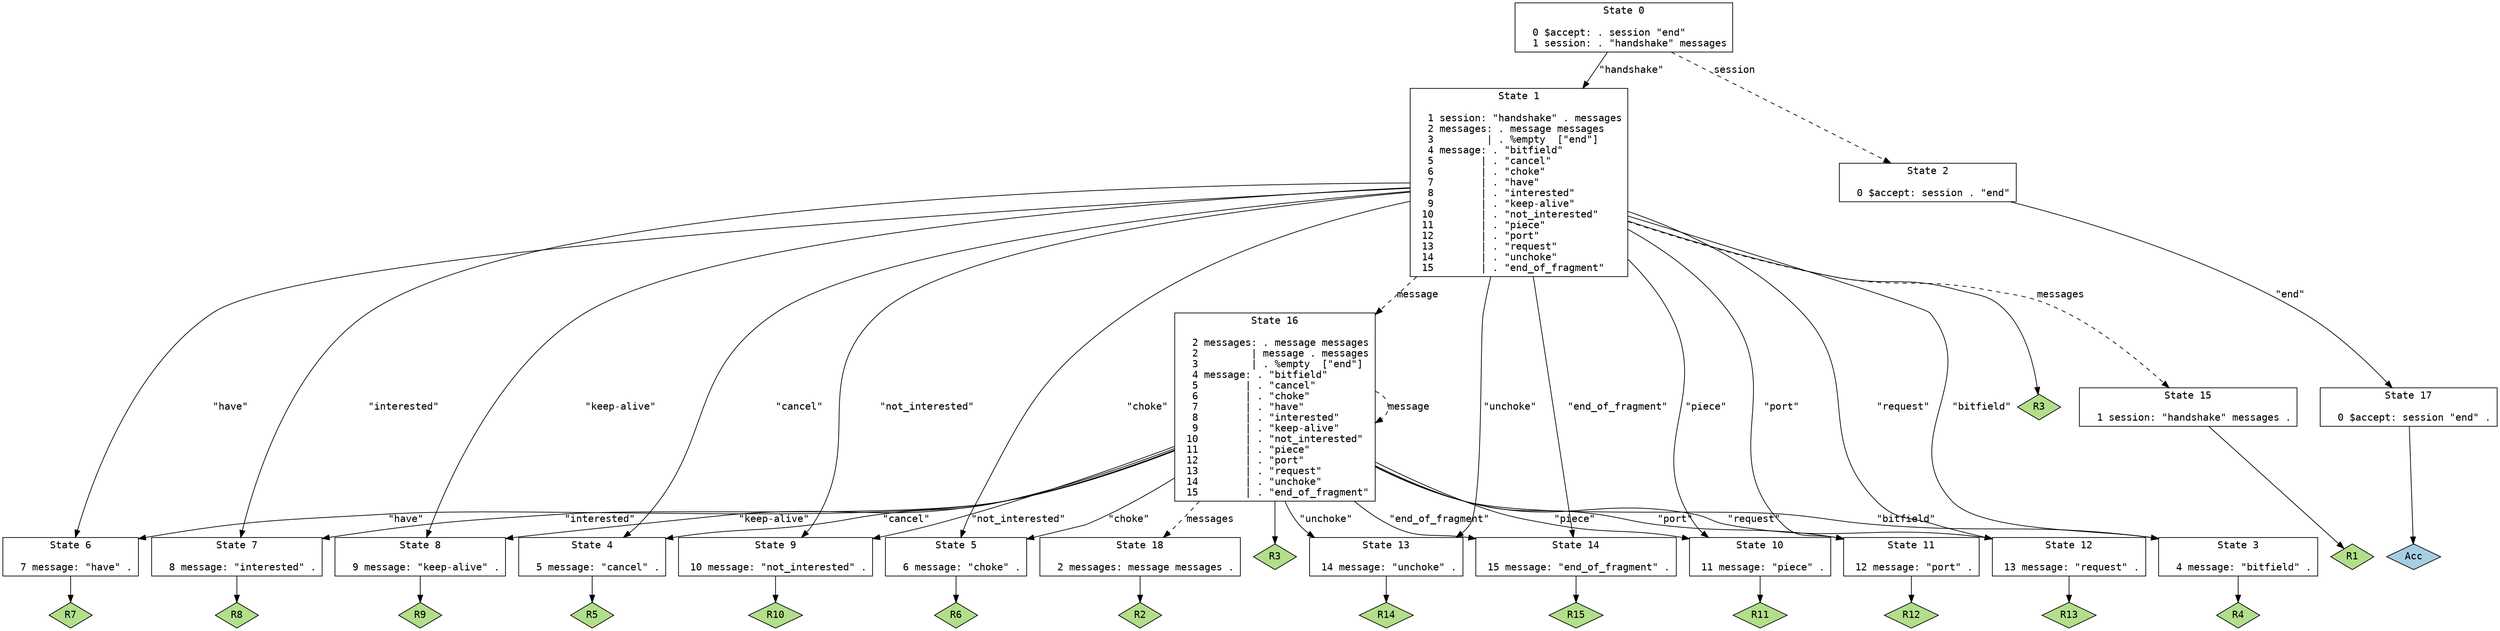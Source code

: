 // Generated by GNU Bison 3.0.2.
// Report bugs to <bug-bison@gnu.org>.
// Home page: <http://www.gnu.org/software/bison/>.

digraph "/mnt/win_d/projects/libACENetwork/src/protocol/p2p/bittorrent/scripts/parser.y"
{
  node [fontname = courier, shape = box, colorscheme = paired6]
  edge [fontname = courier]

  0 [label="State 0\n\l  0 $accept: . session \"end\"\l  1 session: . \"handshake\" messages\l"]
  0 -> 1 [style=solid label="\"handshake\""]
  0 -> 2 [style=dashed label="session"]
  1 [label="State 1\n\l  1 session: \"handshake\" . messages\l  2 messages: . message messages\l  3         | . %empty  [\"end\"]\l  4 message: . \"bitfield\"\l  5        | . \"cancel\"\l  6        | . \"choke\"\l  7        | . \"have\"\l  8        | . \"interested\"\l  9        | . \"keep-alive\"\l 10        | . \"not_interested\"\l 11        | . \"piece\"\l 12        | . \"port\"\l 13        | . \"request\"\l 14        | . \"unchoke\"\l 15        | . \"end_of_fragment\"\l"]
  1 -> 3 [style=solid label="\"bitfield\""]
  1 -> 4 [style=solid label="\"cancel\""]
  1 -> 5 [style=solid label="\"choke\""]
  1 -> 6 [style=solid label="\"have\""]
  1 -> 7 [style=solid label="\"interested\""]
  1 -> 8 [style=solid label="\"keep-alive\""]
  1 -> 9 [style=solid label="\"not_interested\""]
  1 -> 10 [style=solid label="\"piece\""]
  1 -> 11 [style=solid label="\"port\""]
  1 -> 12 [style=solid label="\"request\""]
  1 -> 13 [style=solid label="\"unchoke\""]
  1 -> 14 [style=solid label="\"end_of_fragment\""]
  1 -> 15 [style=dashed label="messages"]
  1 -> 16 [style=dashed label="message"]
  1 -> "1R3" [style=solid]
 "1R3" [label="R3", fillcolor=3, shape=diamond, style=filled]
  2 [label="State 2\n\l  0 $accept: session . \"end\"\l"]
  2 -> 17 [style=solid label="\"end\""]
  3 [label="State 3\n\l  4 message: \"bitfield\" .\l"]
  3 -> "3R4" [style=solid]
 "3R4" [label="R4", fillcolor=3, shape=diamond, style=filled]
  4 [label="State 4\n\l  5 message: \"cancel\" .\l"]
  4 -> "4R5" [style=solid]
 "4R5" [label="R5", fillcolor=3, shape=diamond, style=filled]
  5 [label="State 5\n\l  6 message: \"choke\" .\l"]
  5 -> "5R6" [style=solid]
 "5R6" [label="R6", fillcolor=3, shape=diamond, style=filled]
  6 [label="State 6\n\l  7 message: \"have\" .\l"]
  6 -> "6R7" [style=solid]
 "6R7" [label="R7", fillcolor=3, shape=diamond, style=filled]
  7 [label="State 7\n\l  8 message: \"interested\" .\l"]
  7 -> "7R8" [style=solid]
 "7R8" [label="R8", fillcolor=3, shape=diamond, style=filled]
  8 [label="State 8\n\l  9 message: \"keep-alive\" .\l"]
  8 -> "8R9" [style=solid]
 "8R9" [label="R9", fillcolor=3, shape=diamond, style=filled]
  9 [label="State 9\n\l 10 message: \"not_interested\" .\l"]
  9 -> "9R10" [style=solid]
 "9R10" [label="R10", fillcolor=3, shape=diamond, style=filled]
  10 [label="State 10\n\l 11 message: \"piece\" .\l"]
  10 -> "10R11" [style=solid]
 "10R11" [label="R11", fillcolor=3, shape=diamond, style=filled]
  11 [label="State 11\n\l 12 message: \"port\" .\l"]
  11 -> "11R12" [style=solid]
 "11R12" [label="R12", fillcolor=3, shape=diamond, style=filled]
  12 [label="State 12\n\l 13 message: \"request\" .\l"]
  12 -> "12R13" [style=solid]
 "12R13" [label="R13", fillcolor=3, shape=diamond, style=filled]
  13 [label="State 13\n\l 14 message: \"unchoke\" .\l"]
  13 -> "13R14" [style=solid]
 "13R14" [label="R14", fillcolor=3, shape=diamond, style=filled]
  14 [label="State 14\n\l 15 message: \"end_of_fragment\" .\l"]
  14 -> "14R15" [style=solid]
 "14R15" [label="R15", fillcolor=3, shape=diamond, style=filled]
  15 [label="State 15\n\l  1 session: \"handshake\" messages .\l"]
  15 -> "15R1" [style=solid]
 "15R1" [label="R1", fillcolor=3, shape=diamond, style=filled]
  16 [label="State 16\n\l  2 messages: . message messages\l  2         | message . messages\l  3         | . %empty  [\"end\"]\l  4 message: . \"bitfield\"\l  5        | . \"cancel\"\l  6        | . \"choke\"\l  7        | . \"have\"\l  8        | . \"interested\"\l  9        | . \"keep-alive\"\l 10        | . \"not_interested\"\l 11        | . \"piece\"\l 12        | . \"port\"\l 13        | . \"request\"\l 14        | . \"unchoke\"\l 15        | . \"end_of_fragment\"\l"]
  16 -> 3 [style=solid label="\"bitfield\""]
  16 -> 4 [style=solid label="\"cancel\""]
  16 -> 5 [style=solid label="\"choke\""]
  16 -> 6 [style=solid label="\"have\""]
  16 -> 7 [style=solid label="\"interested\""]
  16 -> 8 [style=solid label="\"keep-alive\""]
  16 -> 9 [style=solid label="\"not_interested\""]
  16 -> 10 [style=solid label="\"piece\""]
  16 -> 11 [style=solid label="\"port\""]
  16 -> 12 [style=solid label="\"request\""]
  16 -> 13 [style=solid label="\"unchoke\""]
  16 -> 14 [style=solid label="\"end_of_fragment\""]
  16 -> 18 [style=dashed label="messages"]
  16 -> 16 [style=dashed label="message"]
  16 -> "16R3" [style=solid]
 "16R3" [label="R3", fillcolor=3, shape=diamond, style=filled]
  17 [label="State 17\n\l  0 $accept: session \"end\" .\l"]
  17 -> "17R0" [style=solid]
 "17R0" [label="Acc", fillcolor=1, shape=diamond, style=filled]
  18 [label="State 18\n\l  2 messages: message messages .\l"]
  18 -> "18R2" [style=solid]
 "18R2" [label="R2", fillcolor=3, shape=diamond, style=filled]
}
